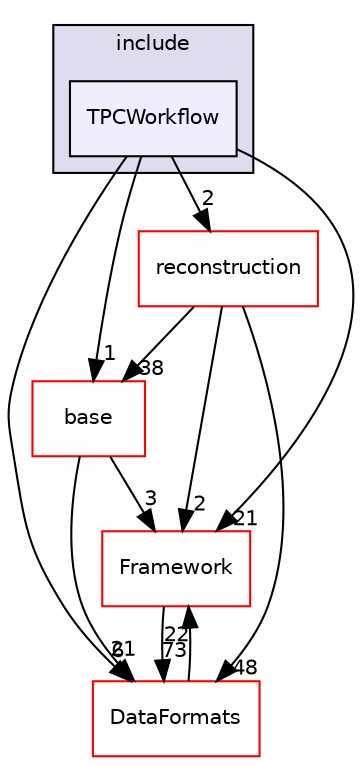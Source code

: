 digraph "/home/travis/build/AliceO2Group/AliceO2/Detectors/TPC/workflow/include/TPCWorkflow" {
  bgcolor=transparent;
  compound=true
  node [ fontsize="10", fontname="Helvetica"];
  edge [ labelfontsize="10", labelfontname="Helvetica"];
  subgraph clusterdir_1ccc0e6feb2a9e42d8edde27429c6d63 {
    graph [ bgcolor="#ddddee", pencolor="black", label="include" fontname="Helvetica", fontsize="10", URL="dir_1ccc0e6feb2a9e42d8edde27429c6d63.html"]
  dir_24b8bac55cb140e3af9e30ab593ab26a [shape=box, label="TPCWorkflow", style="filled", fillcolor="#eeeeff", pencolor="black", URL="dir_24b8bac55cb140e3af9e30ab593ab26a.html"];
  }
  dir_677b030cc750909e4cd27413873678d8 [shape=box label="base" color="red" URL="dir_677b030cc750909e4cd27413873678d8.html"];
  dir_a5de047958dd458e809773c6ffaa8478 [shape=box label="reconstruction" color="red" URL="dir_a5de047958dd458e809773c6ffaa8478.html"];
  dir_bcbb2cf9a3d3d83e5515c82071a07177 [shape=box label="Framework" color="red" URL="dir_bcbb2cf9a3d3d83e5515c82071a07177.html"];
  dir_2171f7ec022c5423887b07c69b2f5b48 [shape=box label="DataFormats" color="red" URL="dir_2171f7ec022c5423887b07c69b2f5b48.html"];
  dir_24b8bac55cb140e3af9e30ab593ab26a->dir_677b030cc750909e4cd27413873678d8 [headlabel="1", labeldistance=1.5 headhref="dir_000426_000060.html"];
  dir_24b8bac55cb140e3af9e30ab593ab26a->dir_a5de047958dd458e809773c6ffaa8478 [headlabel="2", labeldistance=1.5 headhref="dir_000426_000405.html"];
  dir_24b8bac55cb140e3af9e30ab593ab26a->dir_bcbb2cf9a3d3d83e5515c82071a07177 [headlabel="21", labeldistance=1.5 headhref="dir_000426_000063.html"];
  dir_24b8bac55cb140e3af9e30ab593ab26a->dir_2171f7ec022c5423887b07c69b2f5b48 [headlabel="6", labeldistance=1.5 headhref="dir_000426_000090.html"];
  dir_677b030cc750909e4cd27413873678d8->dir_bcbb2cf9a3d3d83e5515c82071a07177 [headlabel="3", labeldistance=1.5 headhref="dir_000060_000063.html"];
  dir_677b030cc750909e4cd27413873678d8->dir_2171f7ec022c5423887b07c69b2f5b48 [headlabel="21", labeldistance=1.5 headhref="dir_000060_000090.html"];
  dir_a5de047958dd458e809773c6ffaa8478->dir_677b030cc750909e4cd27413873678d8 [headlabel="38", labeldistance=1.5 headhref="dir_000405_000060.html"];
  dir_a5de047958dd458e809773c6ffaa8478->dir_bcbb2cf9a3d3d83e5515c82071a07177 [headlabel="2", labeldistance=1.5 headhref="dir_000405_000063.html"];
  dir_a5de047958dd458e809773c6ffaa8478->dir_2171f7ec022c5423887b07c69b2f5b48 [headlabel="48", labeldistance=1.5 headhref="dir_000405_000090.html"];
  dir_bcbb2cf9a3d3d83e5515c82071a07177->dir_2171f7ec022c5423887b07c69b2f5b48 [headlabel="73", labeldistance=1.5 headhref="dir_000063_000090.html"];
  dir_2171f7ec022c5423887b07c69b2f5b48->dir_bcbb2cf9a3d3d83e5515c82071a07177 [headlabel="22", labeldistance=1.5 headhref="dir_000090_000063.html"];
}
